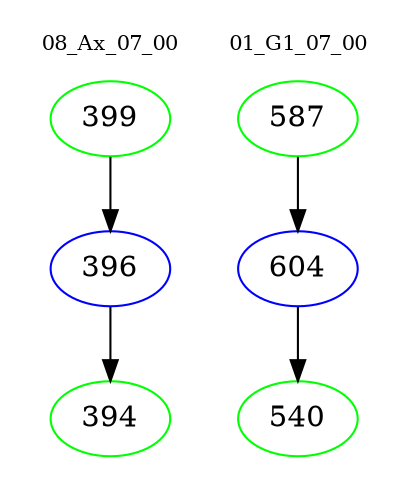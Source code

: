 digraph{
subgraph cluster_0 {
color = white
label = "08_Ax_07_00";
fontsize=10;
T0_399 [label="399", color="green"]
T0_399 -> T0_396 [color="black"]
T0_396 [label="396", color="blue"]
T0_396 -> T0_394 [color="black"]
T0_394 [label="394", color="green"]
}
subgraph cluster_1 {
color = white
label = "01_G1_07_00";
fontsize=10;
T1_587 [label="587", color="green"]
T1_587 -> T1_604 [color="black"]
T1_604 [label="604", color="blue"]
T1_604 -> T1_540 [color="black"]
T1_540 [label="540", color="green"]
}
}
